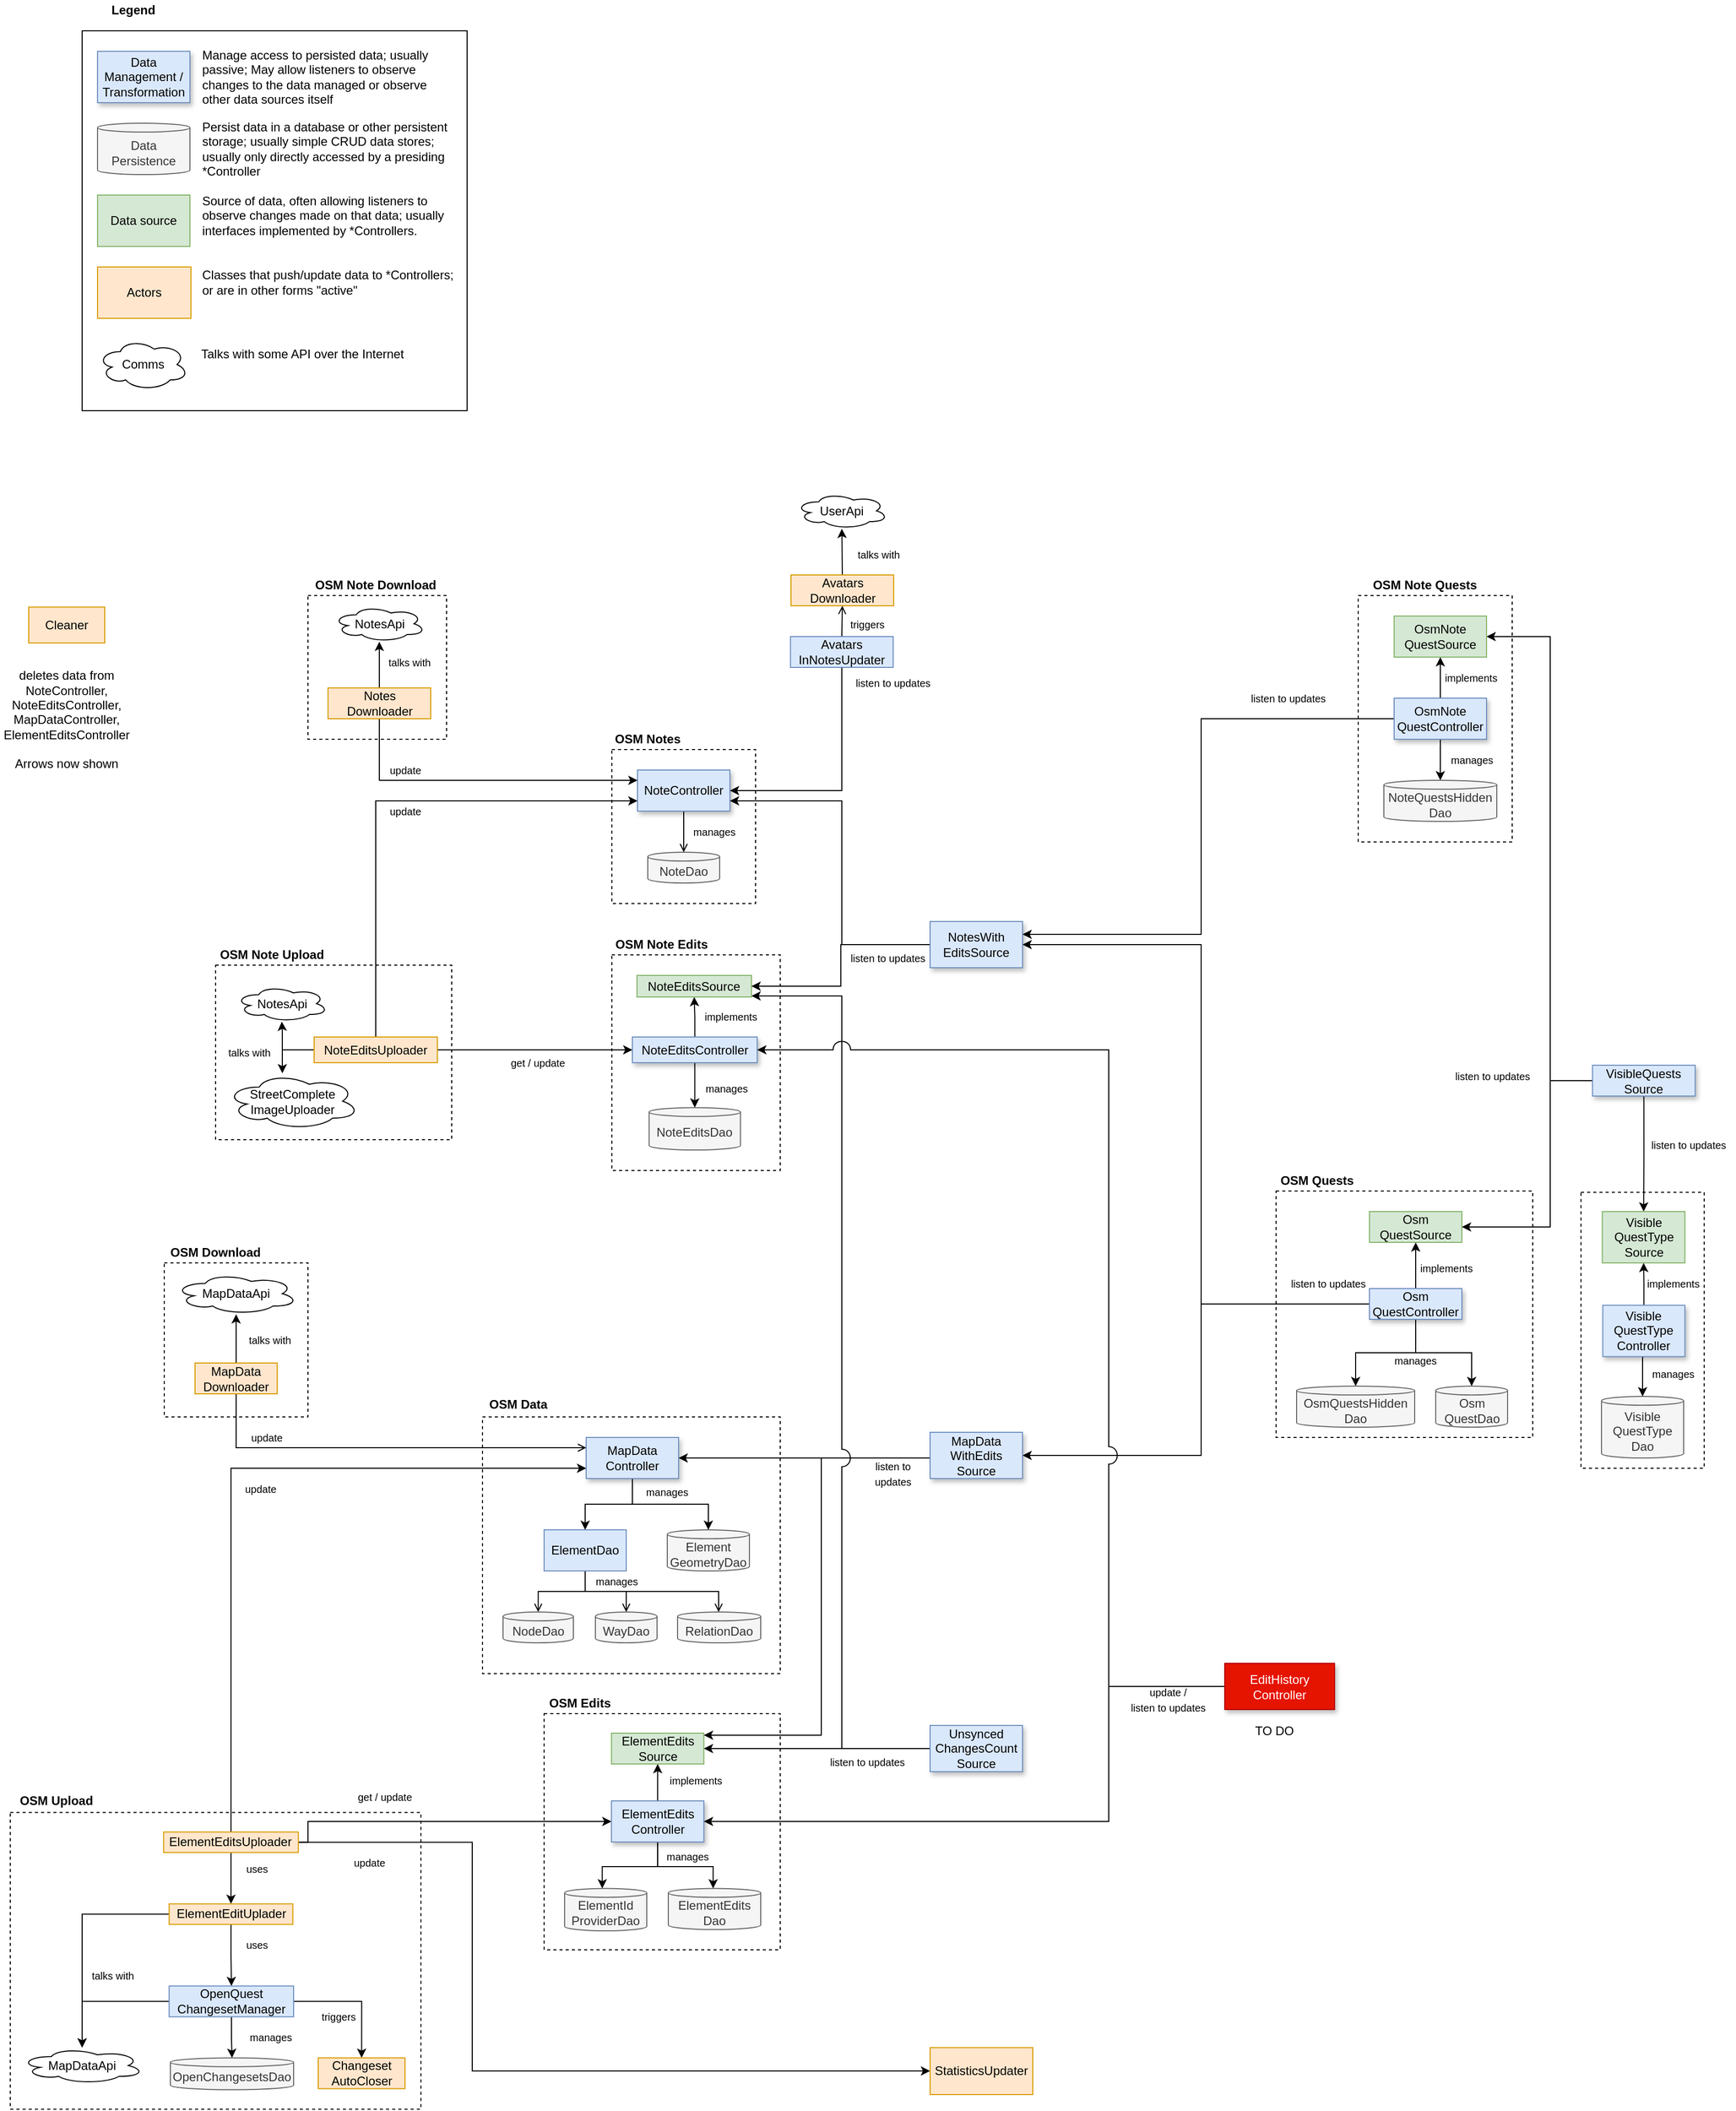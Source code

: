 <mxfile version="14.4.3" type="device"><diagram id="Q81owaVrs8D4fiqD0bCW" name="Page"><mxGraphModel dx="5281" dy="4270" grid="1" gridSize="10" guides="1" tooltips="1" connect="1" arrows="1" fold="1" page="1" pageScale="1" pageWidth="827" pageHeight="1169" math="0" shadow="0"><root><mxCell id="51R45vY43iT_jdcogSZ9-0"/><mxCell id="51R45vY43iT_jdcogSZ9-1" parent="51R45vY43iT_jdcogSZ9-0"/><mxCell id="KoYR2n-7WcHbPKtnemoo-30" value="" style="rounded=0;whiteSpace=wrap;html=1;fillColor=none;dashed=1;" vertex="1" parent="51R45vY43iT_jdcogSZ9-1"><mxGeometry x="-2110" y="-1700" width="135" height="140" as="geometry"/></mxCell><mxCell id="KoYR2n-7WcHbPKtnemoo-25" value="" style="rounded=0;whiteSpace=wrap;html=1;fillColor=none;dashed=1;" vertex="1" parent="51R45vY43iT_jdcogSZ9-1"><mxGeometry x="-2200" y="-1340" width="230" height="170" as="geometry"/></mxCell><mxCell id="X_AoJ5oqezNbY4iK6CAJ-20" value="" style="rounded=0;whiteSpace=wrap;html=1;dashed=1;fillColor=none;" parent="51R45vY43iT_jdcogSZ9-1" vertex="1"><mxGeometry x="-1167" y="-1120" width="250" height="240" as="geometry"/></mxCell><mxCell id="OpHWaJ8LRmHsNUjZXrtZ-11" value="" style="rounded=0;whiteSpace=wrap;html=1;fillColor=none;dashed=1;" parent="51R45vY43iT_jdcogSZ9-1" vertex="1"><mxGeometry x="-1940" y="-900" width="290" height="250" as="geometry"/></mxCell><mxCell id="VN3gT0sgjHmA_Leb3yui-65" value="" style="rounded=0;whiteSpace=wrap;html=1;fillColor=none;dashed=1;" parent="51R45vY43iT_jdcogSZ9-1" vertex="1"><mxGeometry x="-2250" y="-1050" width="140" height="150" as="geometry"/></mxCell><mxCell id="VN3gT0sgjHmA_Leb3yui-54" value="" style="rounded=0;whiteSpace=wrap;html=1;fillColor=none;" parent="51R45vY43iT_jdcogSZ9-1" vertex="1"><mxGeometry x="-2330" y="-2250" width="375" height="370" as="geometry"/></mxCell><mxCell id="inivvCfBTA3O9-0yDfdd-6" value="" style="rounded=0;whiteSpace=wrap;html=1;fillColor=none;dashed=1;" parent="51R45vY43iT_jdcogSZ9-1" vertex="1"><mxGeometry x="-2400" y="-514.75" width="400" height="289" as="geometry"/></mxCell><mxCell id="U_GKicJxKMkryC1znsnu-7" value="" style="rounded=0;whiteSpace=wrap;html=1;dashed=1;fillColor=none;" parent="51R45vY43iT_jdcogSZ9-1" vertex="1"><mxGeometry x="-870" y="-1118.75" width="120" height="268.75" as="geometry"/></mxCell><mxCell id="SQRwWHDyafC3yvhdYBZZ-72" value="" style="rounded=0;whiteSpace=wrap;html=1;dashed=1;fillColor=none;" parent="51R45vY43iT_jdcogSZ9-1" vertex="1"><mxGeometry x="-1087" y="-1700" width="150" height="240" as="geometry"/></mxCell><mxCell id="EPvNuUSc4TI7V1zTzWjb-70" value="" style="rounded=0;whiteSpace=wrap;html=1;dashed=1;fillColor=none;" parent="51R45vY43iT_jdcogSZ9-1" vertex="1"><mxGeometry x="-1814" y="-1550" width="140" height="150" as="geometry"/></mxCell><mxCell id="EPvNuUSc4TI7V1zTzWjb-54" value="" style="rounded=0;whiteSpace=wrap;html=1;fillColor=none;dashed=1;" parent="51R45vY43iT_jdcogSZ9-1" vertex="1"><mxGeometry x="-1880" y="-611" width="230" height="230" as="geometry"/></mxCell><mxCell id="qQbXcprjhp-LcYu3O835-0" value="Element&lt;br&gt;GeometryDao" style="shape=cylinder3;whiteSpace=wrap;html=1;boundedLbl=1;backgroundOutline=1;size=4.333;fillColor=#f5f5f5;strokeColor=#666666;fontColor=#333333;" parent="51R45vY43iT_jdcogSZ9-1" vertex="1"><mxGeometry x="-1760" y="-790" width="80" height="40" as="geometry"/></mxCell><mxCell id="EPvNuUSc4TI7V1zTzWjb-57" style="edgeStyle=orthogonalEdgeStyle;rounded=0;orthogonalLoop=1;jettySize=auto;html=1;exitX=0.5;exitY=1;exitDx=0;exitDy=0;entryX=0.5;entryY=0;entryDx=0;entryDy=0;endArrow=open;endFill=0;" parent="51R45vY43iT_jdcogSZ9-1" source="n-T5ke-Z1MnUnC31zNyZ-3" target="n-T5ke-Z1MnUnC31zNyZ-4" edge="1"><mxGeometry relative="1" as="geometry"><Array as="points"><mxPoint x="-1840" y="-730"/><mxPoint x="-1886" y="-730"/></Array></mxGeometry></mxCell><mxCell id="EPvNuUSc4TI7V1zTzWjb-58" style="edgeStyle=orthogonalEdgeStyle;rounded=0;orthogonalLoop=1;jettySize=auto;html=1;exitX=0.5;exitY=1;exitDx=0;exitDy=0;endArrow=open;endFill=0;" parent="51R45vY43iT_jdcogSZ9-1" source="n-T5ke-Z1MnUnC31zNyZ-3" target="n-T5ke-Z1MnUnC31zNyZ-6" edge="1"><mxGeometry relative="1" as="geometry"><Array as="points"><mxPoint x="-1840" y="-730"/><mxPoint x="-1710" y="-730"/></Array></mxGeometry></mxCell><mxCell id="EPvNuUSc4TI7V1zTzWjb-59" style="edgeStyle=orthogonalEdgeStyle;rounded=0;orthogonalLoop=1;jettySize=auto;html=1;exitX=0.5;exitY=1;exitDx=0;exitDy=0;entryX=0.5;entryY=0;entryDx=0;entryDy=0;endArrow=open;endFill=0;" parent="51R45vY43iT_jdcogSZ9-1" source="n-T5ke-Z1MnUnC31zNyZ-3" target="n-T5ke-Z1MnUnC31zNyZ-5" edge="1"><mxGeometry relative="1" as="geometry"><Array as="points"><mxPoint x="-1840" y="-730"/><mxPoint x="-1800" y="-730"/></Array></mxGeometry></mxCell><mxCell id="n-T5ke-Z1MnUnC31zNyZ-3" value="ElementDao" style="rounded=0;whiteSpace=wrap;html=1;fillColor=#dae8fc;strokeColor=#6c8ebf;" parent="51R45vY43iT_jdcogSZ9-1" vertex="1"><mxGeometry x="-1880" y="-790" width="80" height="40" as="geometry"/></mxCell><mxCell id="n-T5ke-Z1MnUnC31zNyZ-4" value="NodeDao" style="shape=cylinder3;whiteSpace=wrap;html=1;boundedLbl=1;backgroundOutline=1;size=4.333;fillColor=#f5f5f5;strokeColor=#666666;fontColor=#333333;" parent="51R45vY43iT_jdcogSZ9-1" vertex="1"><mxGeometry x="-1920" y="-710" width="68.5" height="30" as="geometry"/></mxCell><mxCell id="n-T5ke-Z1MnUnC31zNyZ-5" value="WayDao" style="shape=cylinder3;whiteSpace=wrap;html=1;boundedLbl=1;backgroundOutline=1;size=4.333;fillColor=#f5f5f5;strokeColor=#666666;fontColor=#333333;" parent="51R45vY43iT_jdcogSZ9-1" vertex="1"><mxGeometry x="-1830" y="-710" width="60" height="30" as="geometry"/></mxCell><mxCell id="n-T5ke-Z1MnUnC31zNyZ-6" value="RelationDao" style="shape=cylinder3;whiteSpace=wrap;html=1;boundedLbl=1;backgroundOutline=1;size=4.333;fillColor=#f5f5f5;strokeColor=#666666;fontColor=#333333;" parent="51R45vY43iT_jdcogSZ9-1" vertex="1"><mxGeometry x="-1750" y="-710" width="81" height="30" as="geometry"/></mxCell><mxCell id="jhT8wK5zt7qmRpazY_14-0" value="NoteDao" style="shape=cylinder3;whiteSpace=wrap;html=1;boundedLbl=1;backgroundOutline=1;size=4.333;fillColor=#f5f5f5;strokeColor=#666666;fontColor=#333333;" parent="51R45vY43iT_jdcogSZ9-1" vertex="1"><mxGeometry x="-1779" y="-1450" width="70" height="30" as="geometry"/></mxCell><mxCell id="Qy5qiiHPJYb9mzbqVUHA-16" style="edgeStyle=orthogonalEdgeStyle;rounded=0;jumpStyle=arc;jumpSize=8;orthogonalLoop=1;jettySize=auto;html=1;exitX=0.5;exitY=1;exitDx=0;exitDy=0;strokeColor=#000000;fontColor=#FF0000;" parent="51R45vY43iT_jdcogSZ9-1" source="XJun6wl4G3z7FE1YGOAI-0" target="zcpkFRRcYsidM-BZpb4--0" edge="1"><mxGeometry relative="1" as="geometry"/></mxCell><mxCell id="Qy5qiiHPJYb9mzbqVUHA-17" style="edgeStyle=orthogonalEdgeStyle;rounded=0;jumpStyle=arc;jumpSize=8;orthogonalLoop=1;jettySize=auto;html=1;exitX=0.5;exitY=1;exitDx=0;exitDy=0;entryX=0.5;entryY=0;entryDx=0;entryDy=0;strokeColor=#000000;fontColor=#FF0000;" parent="51R45vY43iT_jdcogSZ9-1" source="XJun6wl4G3z7FE1YGOAI-0" target="zcpkFRRcYsidM-BZpb4--1" edge="1"><mxGeometry relative="1" as="geometry"/></mxCell><mxCell id="Qy5qiiHPJYb9mzbqVUHA-18" style="edgeStyle=orthogonalEdgeStyle;rounded=0;jumpStyle=arc;jumpSize=8;orthogonalLoop=1;jettySize=auto;html=1;exitX=0.5;exitY=0;exitDx=0;exitDy=0;entryX=0.5;entryY=1;entryDx=0;entryDy=0;strokeColor=#000000;fontColor=#FF0000;" parent="51R45vY43iT_jdcogSZ9-1" source="XJun6wl4G3z7FE1YGOAI-0" target="Qy5qiiHPJYb9mzbqVUHA-12" edge="1"><mxGeometry relative="1" as="geometry"/></mxCell><mxCell id="haxzHKYdSKyFWuCFPDV8-7" style="edgeStyle=orthogonalEdgeStyle;rounded=0;orthogonalLoop=1;jettySize=auto;html=1;entryX=1;entryY=0.5;entryDx=0;entryDy=0;" parent="51R45vY43iT_jdcogSZ9-1" source="XJun6wl4G3z7FE1YGOAI-0" target="haxzHKYdSKyFWuCFPDV8-0" edge="1"><mxGeometry relative="1" as="geometry"><mxPoint x="-1434" y="-1010" as="targetPoint"/><Array as="points"><mxPoint x="-1240" y="-1010"/><mxPoint x="-1240" y="-862"/></Array></mxGeometry></mxCell><mxCell id="KoYR2n-7WcHbPKtnemoo-47" style="edgeStyle=orthogonalEdgeStyle;rounded=0;orthogonalLoop=1;jettySize=auto;html=1;" edge="1" parent="51R45vY43iT_jdcogSZ9-1" source="XJun6wl4G3z7FE1YGOAI-0" target="KoYR2n-7WcHbPKtnemoo-24"><mxGeometry relative="1" as="geometry"><Array as="points"><mxPoint x="-1240" y="-1010"/><mxPoint x="-1240" y="-1360"/></Array></mxGeometry></mxCell><mxCell id="XJun6wl4G3z7FE1YGOAI-0" value="Osm&lt;br&gt;QuestController" style="rounded=0;whiteSpace=wrap;html=1;fillColor=#dae8fc;strokeColor=#6c8ebf;shadow=1;" parent="51R45vY43iT_jdcogSZ9-1" vertex="1"><mxGeometry x="-1076" y="-1025" width="90" height="30" as="geometry"/></mxCell><mxCell id="j30bs2ysJRAmwsAj-f78-2" style="edgeStyle=orthogonalEdgeStyle;rounded=0;orthogonalLoop=1;jettySize=auto;html=1;exitX=0.5;exitY=1;exitDx=0;exitDy=0;entryX=0.5;entryY=0;entryDx=0;entryDy=0;" parent="51R45vY43iT_jdcogSZ9-1" source="xdeHD7A79bCkGNLGMnPe-2" target="j30bs2ysJRAmwsAj-f78-0" edge="1"><mxGeometry relative="1" as="geometry"/></mxCell><mxCell id="ZRk0zhL3pRTTiynzC3ml-3" style="edgeStyle=orthogonalEdgeStyle;rounded=0;orthogonalLoop=1;jettySize=auto;html=1;exitX=0.5;exitY=0;exitDx=0;exitDy=0;entryX=0.5;entryY=1;entryDx=0;entryDy=0;" parent="51R45vY43iT_jdcogSZ9-1" source="xdeHD7A79bCkGNLGMnPe-2" target="ZRk0zhL3pRTTiynzC3ml-2" edge="1"><mxGeometry relative="1" as="geometry"/></mxCell><mxCell id="KoYR2n-7WcHbPKtnemoo-48" style="edgeStyle=orthogonalEdgeStyle;rounded=0;orthogonalLoop=1;jettySize=auto;html=1;" edge="1" parent="51R45vY43iT_jdcogSZ9-1" source="xdeHD7A79bCkGNLGMnPe-2" target="KoYR2n-7WcHbPKtnemoo-24"><mxGeometry relative="1" as="geometry"><Array as="points"><mxPoint x="-1240" y="-1580"/><mxPoint x="-1240" y="-1370"/></Array></mxGeometry></mxCell><mxCell id="xdeHD7A79bCkGNLGMnPe-2" value="OsmNote&lt;br&gt;QuestController" style="rounded=0;whiteSpace=wrap;html=1;fillColor=#dae8fc;fontStyle=0;strokeColor=#6c8ebf;shadow=1;" parent="51R45vY43iT_jdcogSZ9-1" vertex="1"><mxGeometry x="-1052" y="-1600" width="90" height="40" as="geometry"/></mxCell><mxCell id="EPvNuUSc4TI7V1zTzWjb-64" style="edgeStyle=orthogonalEdgeStyle;rounded=0;orthogonalLoop=1;jettySize=auto;html=1;exitX=0.5;exitY=1;exitDx=0;exitDy=0;entryX=0.5;entryY=0;entryDx=0;entryDy=0;endArrow=open;endFill=0;" parent="51R45vY43iT_jdcogSZ9-1" source="mesm_kIDOi0JZ5hnJyv2-9" target="jhT8wK5zt7qmRpazY_14-0" edge="1"><mxGeometry relative="1" as="geometry"/></mxCell><mxCell id="mesm_kIDOi0JZ5hnJyv2-9" value="NoteController" style="rounded=0;whiteSpace=wrap;html=1;fillColor=#dae8fc;strokeColor=#6c8ebf;shadow=1;" parent="51R45vY43iT_jdcogSZ9-1" vertex="1"><mxGeometry x="-1789" y="-1530" width="90" height="40" as="geometry"/></mxCell><mxCell id="OpHWaJ8LRmHsNUjZXrtZ-8" style="edgeStyle=orthogonalEdgeStyle;rounded=0;orthogonalLoop=1;jettySize=auto;html=1;" parent="51R45vY43iT_jdcogSZ9-1" source="mesm_kIDOi0JZ5hnJyv2-11" target="qQbXcprjhp-LcYu3O835-0" edge="1"><mxGeometry relative="1" as="geometry"/></mxCell><mxCell id="OpHWaJ8LRmHsNUjZXrtZ-9" style="edgeStyle=orthogonalEdgeStyle;rounded=0;orthogonalLoop=1;jettySize=auto;html=1;" parent="51R45vY43iT_jdcogSZ9-1" source="mesm_kIDOi0JZ5hnJyv2-11" target="n-T5ke-Z1MnUnC31zNyZ-3" edge="1"><mxGeometry relative="1" as="geometry"/></mxCell><mxCell id="mesm_kIDOi0JZ5hnJyv2-11" value="MapData&lt;br&gt;Controller" style="rounded=0;whiteSpace=wrap;html=1;fillColor=#dae8fc;strokeColor=#6c8ebf;shadow=1;" parent="51R45vY43iT_jdcogSZ9-1" vertex="1"><mxGeometry x="-1839" y="-880" width="90" height="40" as="geometry"/></mxCell><mxCell id="VYJQDYVzbWzPyRM-2ZTZ-27" value="&lt;font style=&quot;font-size: 10px&quot;&gt;manages&lt;/font&gt;" style="text;html=1;strokeColor=none;fillColor=none;align=center;verticalAlign=middle;whiteSpace=wrap;rounded=0;" parent="51R45vY43iT_jdcogSZ9-1" vertex="1"><mxGeometry x="-1790" y="-835" width="60" height="15" as="geometry"/></mxCell><mxCell id="ZRk0zhL3pRTTiynzC3ml-5" style="edgeStyle=orthogonalEdgeStyle;rounded=0;orthogonalLoop=1;jettySize=auto;html=1;exitX=0;exitY=0.5;exitDx=0;exitDy=0;entryX=1;entryY=0.5;entryDx=0;entryDy=0;" parent="51R45vY43iT_jdcogSZ9-1" source="EPvNuUSc4TI7V1zTzWjb-33" target="ZRk0zhL3pRTTiynzC3ml-2" edge="1"><mxGeometry relative="1" as="geometry"><Array as="points"><mxPoint x="-900" y="-1227"/><mxPoint x="-900" y="-1660"/></Array></mxGeometry></mxCell><mxCell id="Qy5qiiHPJYb9mzbqVUHA-20" style="edgeStyle=orthogonalEdgeStyle;rounded=0;jumpStyle=arc;jumpSize=8;orthogonalLoop=1;jettySize=auto;html=1;exitX=0;exitY=0.5;exitDx=0;exitDy=0;entryX=1;entryY=0.5;entryDx=0;entryDy=0;strokeColor=#000000;fontColor=#FF0000;" parent="51R45vY43iT_jdcogSZ9-1" source="EPvNuUSc4TI7V1zTzWjb-33" target="Qy5qiiHPJYb9mzbqVUHA-12" edge="1"><mxGeometry relative="1" as="geometry"><Array as="points"><mxPoint x="-900" y="-1227"/><mxPoint x="-900" y="-1085"/></Array></mxGeometry></mxCell><mxCell id="U_GKicJxKMkryC1znsnu-10" style="edgeStyle=orthogonalEdgeStyle;rounded=0;orthogonalLoop=1;jettySize=auto;html=1;exitX=0.5;exitY=1;exitDx=0;exitDy=0;" parent="51R45vY43iT_jdcogSZ9-1" source="EPvNuUSc4TI7V1zTzWjb-33" target="U_GKicJxKMkryC1znsnu-2" edge="1"><mxGeometry relative="1" as="geometry"/></mxCell><mxCell id="EPvNuUSc4TI7V1zTzWjb-33" value="VisibleQuests&lt;br&gt;Source" style="rounded=0;whiteSpace=wrap;html=1;fillColor=#dae8fc;strokeColor=#6c8ebf;shadow=1;" parent="51R45vY43iT_jdcogSZ9-1" vertex="1"><mxGeometry x="-858.75" y="-1242.5" width="100" height="30" as="geometry"/></mxCell><mxCell id="EPvNuUSc4TI7V1zTzWjb-60" value="&lt;font style=&quot;font-size: 10px&quot;&gt;manages&lt;/font&gt;" style="text;html=1;strokeColor=none;fillColor=none;align=center;verticalAlign=middle;whiteSpace=wrap;rounded=0;" parent="51R45vY43iT_jdcogSZ9-1" vertex="1"><mxGeometry x="-1839" y="-750" width="60" height="20" as="geometry"/></mxCell><mxCell id="EPvNuUSc4TI7V1zTzWjb-67" value="&lt;font style=&quot;font-size: 10px&quot;&gt;manages&lt;/font&gt;" style="text;html=1;strokeColor=none;fillColor=none;align=center;verticalAlign=middle;whiteSpace=wrap;rounded=0;" parent="51R45vY43iT_jdcogSZ9-1" vertex="1"><mxGeometry x="-1744" y="-1480" width="60" height="20" as="geometry"/></mxCell><mxCell id="EPvNuUSc4TI7V1zTzWjb-72" value="OSM Notes" style="text;html=1;strokeColor=none;fillColor=none;align=center;verticalAlign=middle;whiteSpace=wrap;rounded=0;dashed=1;fontStyle=1" parent="51R45vY43iT_jdcogSZ9-1" vertex="1"><mxGeometry x="-1814.37" y="-1570" width="70" height="20" as="geometry"/></mxCell><mxCell id="gMZxs_a-2YbgmyMgKVlh-11" value="&lt;font style=&quot;font-size: 10px&quot;&gt;listen to updates&lt;/font&gt;" style="text;html=1;strokeColor=none;fillColor=none;align=center;verticalAlign=middle;whiteSpace=wrap;rounded=0;" parent="51R45vY43iT_jdcogSZ9-1" vertex="1"><mxGeometry x="-1200" y="-1610" width="90" height="20" as="geometry"/></mxCell><mxCell id="VN3gT0sgjHmA_Leb3yui-27" style="edgeStyle=orthogonalEdgeStyle;rounded=0;jumpStyle=arc;jumpSize=8;orthogonalLoop=1;jettySize=auto;html=1;" parent="51R45vY43iT_jdcogSZ9-1" source="gMZxs_a-2YbgmyMgKVlh-12" target="VN3gT0sgjHmA_Leb3yui-26" edge="1"><mxGeometry relative="1" as="geometry"/></mxCell><mxCell id="gMZxs_a-2YbgmyMgKVlh-12" value="Avatars&lt;br&gt;Downloader" style="rounded=0;whiteSpace=wrap;html=1;fillColor=#ffe6cc;strokeColor=#d79b00;" parent="51R45vY43iT_jdcogSZ9-1" vertex="1"><mxGeometry x="-1639.5" y="-1720" width="100" height="30" as="geometry"/></mxCell><mxCell id="SQRwWHDyafC3yvhdYBZZ-33" style="edgeStyle=orthogonalEdgeStyle;rounded=0;orthogonalLoop=1;jettySize=auto;html=1;exitX=0.5;exitY=0;exitDx=0;exitDy=0;entryX=0.5;entryY=1;entryDx=0;entryDy=0;endArrow=open;endFill=0;" parent="51R45vY43iT_jdcogSZ9-1" source="gMZxs_a-2YbgmyMgKVlh-13" target="gMZxs_a-2YbgmyMgKVlh-12" edge="1"><mxGeometry relative="1" as="geometry"/></mxCell><mxCell id="KoYR2n-7WcHbPKtnemoo-53" style="edgeStyle=orthogonalEdgeStyle;rounded=0;orthogonalLoop=1;jettySize=auto;html=1;" edge="1" parent="51R45vY43iT_jdcogSZ9-1" source="gMZxs_a-2YbgmyMgKVlh-13" target="mesm_kIDOi0JZ5hnJyv2-9"><mxGeometry relative="1" as="geometry"><Array as="points"><mxPoint x="-1590" y="-1635"/><mxPoint x="-1590" y="-1510"/></Array></mxGeometry></mxCell><mxCell id="gMZxs_a-2YbgmyMgKVlh-13" value="Avatars&lt;br&gt;InNotesUpdater" style="rounded=0;whiteSpace=wrap;html=1;fillColor=#dae8fc;strokeColor=#6c8ebf;" parent="51R45vY43iT_jdcogSZ9-1" vertex="1"><mxGeometry x="-1640" y="-1660" width="100" height="30" as="geometry"/></mxCell><mxCell id="VN3gT0sgjHmA_Leb3yui-25" style="edgeStyle=orthogonalEdgeStyle;rounded=0;jumpStyle=arc;jumpSize=8;orthogonalLoop=1;jettySize=auto;html=1;entryX=0.5;entryY=1;entryDx=0;entryDy=0;" parent="51R45vY43iT_jdcogSZ9-1" source="gMZxs_a-2YbgmyMgKVlh-21" target="VN3gT0sgjHmA_Leb3yui-24" edge="1"><mxGeometry relative="1" as="geometry"/></mxCell><mxCell id="KoYR2n-7WcHbPKtnemoo-16" style="edgeStyle=orthogonalEdgeStyle;rounded=0;orthogonalLoop=1;jettySize=auto;html=1;" edge="1" parent="51R45vY43iT_jdcogSZ9-1" source="gMZxs_a-2YbgmyMgKVlh-21" target="mesm_kIDOi0JZ5hnJyv2-9"><mxGeometry relative="1" as="geometry"><Array as="points"><mxPoint x="-2040" y="-1520"/></Array></mxGeometry></mxCell><mxCell id="gMZxs_a-2YbgmyMgKVlh-21" value="Notes&lt;br&gt;Downloader" style="rounded=0;whiteSpace=wrap;html=1;fillColor=#ffe6cc;strokeColor=#d79b00;" parent="51R45vY43iT_jdcogSZ9-1" vertex="1"><mxGeometry x="-2090.5" y="-1610" width="100" height="30" as="geometry"/></mxCell><mxCell id="X_AoJ5oqezNbY4iK6CAJ-13" value="&lt;font style=&quot;font-size: 10px&quot;&gt;update&lt;/font&gt;" style="text;html=1;strokeColor=none;fillColor=none;align=center;verticalAlign=middle;whiteSpace=wrap;rounded=0;" parent="51R45vY43iT_jdcogSZ9-1" vertex="1"><mxGeometry x="-2035.5" y="-1540" width="40" height="20" as="geometry"/></mxCell><mxCell id="X_AoJ5oqezNbY4iK6CAJ-22" value="&lt;font style=&quot;font-size: 10px&quot;&gt;manages&lt;/font&gt;" style="text;html=1;strokeColor=none;fillColor=none;align=center;verticalAlign=middle;whiteSpace=wrap;rounded=0;" parent="51R45vY43iT_jdcogSZ9-1" vertex="1"><mxGeometry x="-1061" y="-965" width="60" height="20" as="geometry"/></mxCell><mxCell id="X_AoJ5oqezNbY4iK6CAJ-41" value="OSM Quests" style="text;html=1;strokeColor=none;fillColor=none;align=center;verticalAlign=middle;whiteSpace=wrap;rounded=0;dashed=1;fontStyle=1" parent="51R45vY43iT_jdcogSZ9-1" vertex="1"><mxGeometry x="-1167" y="-1140" width="80" height="20" as="geometry"/></mxCell><mxCell id="X_AoJ5oqezNbY4iK6CAJ-48" style="edgeStyle=orthogonalEdgeStyle;rounded=0;orthogonalLoop=1;jettySize=auto;html=1;endArrow=open;endFill=0;" parent="51R45vY43iT_jdcogSZ9-1" source="X_AoJ5oqezNbY4iK6CAJ-44" target="mesm_kIDOi0JZ5hnJyv2-11" edge="1"><mxGeometry relative="1" as="geometry"><Array as="points"><mxPoint x="-2180" y="-870"/></Array><mxPoint x="-1805" y="-890" as="targetPoint"/></mxGeometry></mxCell><mxCell id="VN3gT0sgjHmA_Leb3yui-15" style="edgeStyle=orthogonalEdgeStyle;rounded=0;jumpStyle=arc;jumpSize=8;orthogonalLoop=1;jettySize=auto;html=1;" parent="51R45vY43iT_jdcogSZ9-1" source="X_AoJ5oqezNbY4iK6CAJ-44" target="VN3gT0sgjHmA_Leb3yui-13" edge="1"><mxGeometry relative="1" as="geometry"/></mxCell><mxCell id="X_AoJ5oqezNbY4iK6CAJ-44" value="MapData&lt;br&gt;Downloader" style="rounded=0;whiteSpace=wrap;html=1;fillColor=#ffe6cc;strokeColor=#d79b00;" parent="51R45vY43iT_jdcogSZ9-1" vertex="1"><mxGeometry x="-2220" y="-952.5" width="80" height="30" as="geometry"/></mxCell><mxCell id="SQRwWHDyafC3yvhdYBZZ-34" value="&lt;font style=&quot;font-size: 10px&quot;&gt;triggers&lt;/font&gt;" style="text;html=1;strokeColor=none;fillColor=none;align=center;verticalAlign=middle;whiteSpace=wrap;rounded=0;" parent="51R45vY43iT_jdcogSZ9-1" vertex="1"><mxGeometry x="-1585" y="-1682.5" width="40" height="20" as="geometry"/></mxCell><mxCell id="SQRwWHDyafC3yvhdYBZZ-43" value="&lt;font style=&quot;font-size: 10px&quot;&gt;listen to updates&lt;/font&gt;" style="text;html=1;strokeColor=none;fillColor=none;align=center;verticalAlign=middle;whiteSpace=wrap;rounded=0;" parent="51R45vY43iT_jdcogSZ9-1" vertex="1"><mxGeometry x="-1001" y="-1242.5" width="90" height="20" as="geometry"/></mxCell><mxCell id="SQRwWHDyafC3yvhdYBZZ-44" value="Visible&lt;br&gt;QuestType&lt;br&gt;Dao" style="shape=cylinder3;whiteSpace=wrap;html=1;boundedLbl=1;backgroundOutline=1;size=4.333;fillColor=#f5f5f5;strokeColor=#666666;fontColor=#333333;" parent="51R45vY43iT_jdcogSZ9-1" vertex="1"><mxGeometry x="-850" y="-920" width="80" height="60" as="geometry"/></mxCell><mxCell id="SQRwWHDyafC3yvhdYBZZ-73" value="OSM Note Quests" style="text;html=1;strokeColor=none;fillColor=none;align=center;verticalAlign=middle;whiteSpace=wrap;rounded=0;dashed=1;fontStyle=1" parent="51R45vY43iT_jdcogSZ9-1" vertex="1"><mxGeometry x="-1082" y="-1720" width="120" height="20" as="geometry"/></mxCell><mxCell id="j30bs2ysJRAmwsAj-f78-0" value="NoteQuestsHidden&lt;br&gt;Dao" style="shape=cylinder3;whiteSpace=wrap;html=1;boundedLbl=1;backgroundOutline=1;size=4.333;fillColor=#f5f5f5;strokeColor=#666666;fontColor=#333333;" parent="51R45vY43iT_jdcogSZ9-1" vertex="1"><mxGeometry x="-1062" y="-1520" width="110" height="40" as="geometry"/></mxCell><mxCell id="j30bs2ysJRAmwsAj-f78-3" value="&lt;font style=&quot;font-size: 10px&quot;&gt;manages&lt;/font&gt;" style="text;html=1;strokeColor=none;fillColor=none;align=center;verticalAlign=middle;whiteSpace=wrap;rounded=0;" parent="51R45vY43iT_jdcogSZ9-1" vertex="1"><mxGeometry x="-1006.5" y="-1550" width="60" height="20" as="geometry"/></mxCell><mxCell id="ZRk0zhL3pRTTiynzC3ml-2" value="OsmNote&lt;br&gt;QuestSource" style="rounded=0;whiteSpace=wrap;html=1;fillColor=#d5e8d4;fontStyle=0;strokeColor=#82b366;" parent="51R45vY43iT_jdcogSZ9-1" vertex="1"><mxGeometry x="-1052" y="-1680" width="90" height="40" as="geometry"/></mxCell><mxCell id="ZRk0zhL3pRTTiynzC3ml-4" value="&lt;font style=&quot;font-size: 10px&quot;&gt;implements&lt;/font&gt;" style="text;html=1;strokeColor=none;fillColor=none;align=center;verticalAlign=middle;whiteSpace=wrap;rounded=0;" parent="51R45vY43iT_jdcogSZ9-1" vertex="1"><mxGeometry x="-997" y="-1630" width="40" height="20" as="geometry"/></mxCell><mxCell id="ZRk0zhL3pRTTiynzC3ml-19" value="&lt;font style=&quot;font-size: 10px&quot;&gt;update&lt;/font&gt;" style="text;html=1;strokeColor=none;fillColor=none;align=center;verticalAlign=middle;whiteSpace=wrap;rounded=0;" parent="51R45vY43iT_jdcogSZ9-1" vertex="1"><mxGeometry x="-2176.25" y="-840" width="40" height="20" as="geometry"/></mxCell><mxCell id="ZRk0zhL3pRTTiynzC3ml-23" value="&lt;font style=&quot;font-size: 10px&quot;&gt;listen to updates&lt;/font&gt;" style="text;html=1;strokeColor=none;fillColor=none;align=center;verticalAlign=middle;whiteSpace=wrap;rounded=0;" parent="51R45vY43iT_jdcogSZ9-1" vertex="1"><mxGeometry x="-1585" y="-1625" width="90" height="20" as="geometry"/></mxCell><mxCell id="zcpkFRRcYsidM-BZpb4--0" value="OsmQuestsHidden&lt;br&gt;Dao" style="shape=cylinder3;whiteSpace=wrap;html=1;boundedLbl=1;backgroundOutline=1;size=4.333;fillColor=#f5f5f5;strokeColor=#666666;fontColor=#333333;" parent="51R45vY43iT_jdcogSZ9-1" vertex="1"><mxGeometry x="-1147" y="-930" width="115" height="40" as="geometry"/></mxCell><mxCell id="zcpkFRRcYsidM-BZpb4--1" value="Osm&lt;br&gt;QuestDao" style="shape=cylinder3;whiteSpace=wrap;html=1;boundedLbl=1;backgroundOutline=1;size=4.333;fillColor=#f5f5f5;strokeColor=#666666;fontColor=#333333;" parent="51R45vY43iT_jdcogSZ9-1" vertex="1"><mxGeometry x="-1011.5" y="-930" width="70" height="40" as="geometry"/></mxCell><mxCell id="Qy5qiiHPJYb9mzbqVUHA-3" value="Cleaner" style="rounded=0;whiteSpace=wrap;html=1;fillColor=#ffe6cc;strokeColor=#d79b00;" parent="51R45vY43iT_jdcogSZ9-1" vertex="1"><mxGeometry x="-2382" y="-1688.75" width="74" height="35" as="geometry"/></mxCell><mxCell id="Qy5qiiHPJYb9mzbqVUHA-12" value="Osm&lt;br&gt;QuestSource" style="rounded=0;whiteSpace=wrap;html=1;fillColor=#d5e8d4;strokeColor=#82b366;" parent="51R45vY43iT_jdcogSZ9-1" vertex="1"><mxGeometry x="-1076" y="-1100" width="90" height="30" as="geometry"/></mxCell><mxCell id="Qy5qiiHPJYb9mzbqVUHA-19" value="&lt;font style=&quot;font-size: 10px&quot;&gt;implements&lt;/font&gt;" style="text;html=1;strokeColor=none;fillColor=none;align=center;verticalAlign=middle;whiteSpace=wrap;rounded=0;" parent="51R45vY43iT_jdcogSZ9-1" vertex="1"><mxGeometry x="-1021" y="-1055" width="40" height="20" as="geometry"/></mxCell><mxCell id="U_GKicJxKMkryC1znsnu-3" style="edgeStyle=orthogonalEdgeStyle;rounded=0;orthogonalLoop=1;jettySize=auto;html=1;exitX=0.5;exitY=1;exitDx=0;exitDy=0;entryX=0.5;entryY=0;entryDx=0;entryDy=0;" parent="51R45vY43iT_jdcogSZ9-1" source="U_GKicJxKMkryC1znsnu-1" target="SQRwWHDyafC3yvhdYBZZ-44" edge="1"><mxGeometry relative="1" as="geometry"/></mxCell><mxCell id="U_GKicJxKMkryC1znsnu-4" style="edgeStyle=orthogonalEdgeStyle;rounded=0;orthogonalLoop=1;jettySize=auto;html=1;exitX=0.5;exitY=0;exitDx=0;exitDy=0;entryX=0.5;entryY=1;entryDx=0;entryDy=0;" parent="51R45vY43iT_jdcogSZ9-1" source="U_GKicJxKMkryC1znsnu-1" target="U_GKicJxKMkryC1znsnu-2" edge="1"><mxGeometry relative="1" as="geometry"/></mxCell><mxCell id="U_GKicJxKMkryC1znsnu-1" value="Visible&lt;br&gt;QuestType&lt;br&gt;Controller" style="rounded=0;whiteSpace=wrap;html=1;fillColor=#dae8fc;strokeColor=#6c8ebf;shadow=1;" parent="51R45vY43iT_jdcogSZ9-1" vertex="1"><mxGeometry x="-848.75" y="-1008.75" width="80" height="50" as="geometry"/></mxCell><mxCell id="U_GKicJxKMkryC1znsnu-2" value="&lt;span&gt;Visible&lt;/span&gt;&lt;br&gt;&lt;span&gt;QuestType&lt;/span&gt;&lt;br&gt;Source" style="rounded=0;whiteSpace=wrap;html=1;fillColor=#d5e8d4;strokeColor=#82b366;" parent="51R45vY43iT_jdcogSZ9-1" vertex="1"><mxGeometry x="-849.25" y="-1100" width="80.5" height="50" as="geometry"/></mxCell><mxCell id="U_GKicJxKMkryC1znsnu-5" value="&lt;font style=&quot;font-size: 10px&quot;&gt;implements&lt;/font&gt;" style="text;html=1;strokeColor=none;fillColor=none;align=center;verticalAlign=middle;whiteSpace=wrap;rounded=0;" parent="51R45vY43iT_jdcogSZ9-1" vertex="1"><mxGeometry x="-800" y="-1040" width="40" height="20" as="geometry"/></mxCell><mxCell id="U_GKicJxKMkryC1znsnu-6" value="&lt;font style=&quot;font-size: 10px&quot;&gt;manages&lt;/font&gt;" style="text;html=1;strokeColor=none;fillColor=none;align=center;verticalAlign=middle;whiteSpace=wrap;rounded=0;" parent="51R45vY43iT_jdcogSZ9-1" vertex="1"><mxGeometry x="-810" y="-952.5" width="60" height="20" as="geometry"/></mxCell><mxCell id="U_GKicJxKMkryC1znsnu-8" value="&lt;font style=&quot;font-size: 10px&quot;&gt;listen to updates&lt;/font&gt;" style="text;html=1;fillColor=none;align=center;verticalAlign=middle;whiteSpace=wrap;rounded=0;" parent="51R45vY43iT_jdcogSZ9-1" vertex="1"><mxGeometry x="-810" y="-1175" width="90" height="20" as="geometry"/></mxCell><mxCell id="rCbAnWRTHyudZIotb-B6-1" value="ElementEdits&lt;br&gt;Dao" style="shape=cylinder3;whiteSpace=wrap;html=1;boundedLbl=1;backgroundOutline=1;size=4.333;fillColor=#f5f5f5;strokeColor=#666666;fontColor=#333333;" parent="51R45vY43iT_jdcogSZ9-1" vertex="1"><mxGeometry x="-1759" y="-440.75" width="90" height="40" as="geometry"/></mxCell><mxCell id="VN3gT0sgjHmA_Leb3yui-2" style="edgeStyle=orthogonalEdgeStyle;rounded=0;jumpStyle=arc;jumpSize=8;orthogonalLoop=1;jettySize=auto;html=1;" parent="51R45vY43iT_jdcogSZ9-1" source="X_a0LBV0IgO_wq9-Kd-z-23" target="AMog97A_i3nvVhwuTzJO-0" edge="1"><mxGeometry relative="1" as="geometry"/></mxCell><mxCell id="VN3gT0sgjHmA_Leb3yui-6" style="edgeStyle=orthogonalEdgeStyle;rounded=0;jumpStyle=arc;jumpSize=8;orthogonalLoop=1;jettySize=auto;html=1;exitX=0.5;exitY=0;exitDx=0;exitDy=0;entryX=0;entryY=0.75;entryDx=0;entryDy=0;" parent="51R45vY43iT_jdcogSZ9-1" source="X_a0LBV0IgO_wq9-Kd-z-23" target="mesm_kIDOi0JZ5hnJyv2-11" edge="1"><mxGeometry relative="1" as="geometry"/></mxCell><mxCell id="OpHWaJ8LRmHsNUjZXrtZ-20" style="edgeStyle=orthogonalEdgeStyle;rounded=0;jumpStyle=arc;jumpSize=10;orthogonalLoop=1;jettySize=auto;html=1;" parent="51R45vY43iT_jdcogSZ9-1" source="X_a0LBV0IgO_wq9-Kd-z-23" target="OpHWaJ8LRmHsNUjZXrtZ-0" edge="1"><mxGeometry relative="1" as="geometry"><Array as="points"><mxPoint x="-2110" y="-506"/></Array></mxGeometry></mxCell><mxCell id="KoYR2n-7WcHbPKtnemoo-51" style="edgeStyle=orthogonalEdgeStyle;rounded=0;orthogonalLoop=1;jettySize=auto;html=1;" edge="1" parent="51R45vY43iT_jdcogSZ9-1" source="X_a0LBV0IgO_wq9-Kd-z-23" target="VN3gT0sgjHmA_Leb3yui-30"><mxGeometry relative="1" as="geometry"><Array as="points"><mxPoint x="-1950" y="-486"/><mxPoint x="-1950" y="-263"/></Array></mxGeometry></mxCell><mxCell id="X_a0LBV0IgO_wq9-Kd-z-23" value="ElementEditsUploader" style="rounded=0;whiteSpace=wrap;html=1;fillColor=#ffe6cc;strokeColor=#d79b00;" parent="51R45vY43iT_jdcogSZ9-1" vertex="1"><mxGeometry x="-2250.62" y="-495.75" width="131.25" height="20" as="geometry"/></mxCell><mxCell id="5nS5rgF4Wvow1M-so0mw-0" value="ElementId&lt;br&gt;ProviderDao" style="shape=cylinder3;whiteSpace=wrap;html=1;boundedLbl=1;backgroundOutline=1;size=4.333;fillColor=#f5f5f5;strokeColor=#666666;fontColor=#333333;" parent="51R45vY43iT_jdcogSZ9-1" vertex="1"><mxGeometry x="-1860" y="-440.75" width="80" height="41.25" as="geometry"/></mxCell><mxCell id="AMog97A_i3nvVhwuTzJO-8" style="edgeStyle=orthogonalEdgeStyle;rounded=0;orthogonalLoop=1;jettySize=auto;html=1;exitX=0.5;exitY=1;exitDx=0;exitDy=0;" parent="51R45vY43iT_jdcogSZ9-1" source="AMog97A_i3nvVhwuTzJO-0" target="AMog97A_i3nvVhwuTzJO-5" edge="1"><mxGeometry relative="1" as="geometry"/></mxCell><mxCell id="VN3gT0sgjHmA_Leb3yui-16" style="edgeStyle=orthogonalEdgeStyle;rounded=0;jumpStyle=arc;jumpSize=8;orthogonalLoop=1;jettySize=auto;html=1;" parent="51R45vY43iT_jdcogSZ9-1" source="AMog97A_i3nvVhwuTzJO-0" target="VN3gT0sgjHmA_Leb3yui-11" edge="1"><mxGeometry relative="1" as="geometry"><Array as="points"><mxPoint x="-2330" y="-415.75"/></Array></mxGeometry></mxCell><mxCell id="AMog97A_i3nvVhwuTzJO-0" value="ElementEditUplader" style="rounded=0;whiteSpace=wrap;html=1;fillColor=#ffe6cc;strokeColor=#d79b00;" parent="51R45vY43iT_jdcogSZ9-1" vertex="1"><mxGeometry x="-2245.25" y="-425.75" width="120.5" height="20" as="geometry"/></mxCell><mxCell id="AMog97A_i3nvVhwuTzJO-3" value="OpenChangesetsDao" style="shape=cylinder3;whiteSpace=wrap;html=1;boundedLbl=1;backgroundOutline=1;size=4.333;fillColor=#f5f5f5;strokeColor=#666666;fontColor=#333333;" parent="51R45vY43iT_jdcogSZ9-1" vertex="1"><mxGeometry x="-2244" y="-275.75" width="120" height="31" as="geometry"/></mxCell><mxCell id="Nqt0zIOCD2QyWTtKsnE3-6" style="edgeStyle=orthogonalEdgeStyle;rounded=0;orthogonalLoop=1;jettySize=auto;html=1;entryX=0.5;entryY=0;entryDx=0;entryDy=0;" parent="51R45vY43iT_jdcogSZ9-1" source="AMog97A_i3nvVhwuTzJO-5" target="AMog97A_i3nvVhwuTzJO-3" edge="1"><mxGeometry relative="1" as="geometry"/></mxCell><mxCell id="Q-4XL3PjG0CG-HxjcVdR-6" style="edgeStyle=orthogonalEdgeStyle;rounded=0;orthogonalLoop=1;jettySize=auto;html=1;entryX=0.5;entryY=0;entryDx=0;entryDy=0;" parent="51R45vY43iT_jdcogSZ9-1" source="AMog97A_i3nvVhwuTzJO-5" target="Q-4XL3PjG0CG-HxjcVdR-1" edge="1"><mxGeometry relative="1" as="geometry"/></mxCell><mxCell id="VN3gT0sgjHmA_Leb3yui-17" style="edgeStyle=orthogonalEdgeStyle;rounded=0;jumpStyle=arc;jumpSize=8;orthogonalLoop=1;jettySize=auto;html=1;" parent="51R45vY43iT_jdcogSZ9-1" source="AMog97A_i3nvVhwuTzJO-5" target="VN3gT0sgjHmA_Leb3yui-11" edge="1"><mxGeometry relative="1" as="geometry"/></mxCell><mxCell id="AMog97A_i3nvVhwuTzJO-5" value="OpenQuest&lt;br&gt;ChangesetManager" style="rounded=0;whiteSpace=wrap;html=1;fillColor=#dae8fc;strokeColor=#6c8ebf;" parent="51R45vY43iT_jdcogSZ9-1" vertex="1"><mxGeometry x="-2245.25" y="-345.75" width="121.25" height="30" as="geometry"/></mxCell><mxCell id="AMog97A_i3nvVhwuTzJO-9" value="&lt;font style=&quot;font-size: 10px&quot;&gt;uses&lt;/font&gt;" style="text;html=1;strokeColor=none;fillColor=none;align=center;verticalAlign=middle;whiteSpace=wrap;rounded=0;" parent="51R45vY43iT_jdcogSZ9-1" vertex="1"><mxGeometry x="-2180.5" y="-395.75" width="40.5" height="20" as="geometry"/></mxCell><mxCell id="AMog97A_i3nvVhwuTzJO-10" value="&lt;font style=&quot;font-size: 10px&quot;&gt;manages&lt;/font&gt;" style="text;html=1;strokeColor=none;fillColor=none;align=center;verticalAlign=middle;whiteSpace=wrap;rounded=0;" parent="51R45vY43iT_jdcogSZ9-1" vertex="1"><mxGeometry x="-2176.25" y="-305.75" width="60" height="20" as="geometry"/></mxCell><mxCell id="3RwCWiJqvHF5Kl5ZZMvR-6" value="OSM Upload" style="text;html=1;strokeColor=none;fillColor=none;align=center;verticalAlign=middle;whiteSpace=wrap;rounded=0;dashed=1;fontStyle=1" parent="51R45vY43iT_jdcogSZ9-1" vertex="1"><mxGeometry x="-2400" y="-535.75" width="90" height="20" as="geometry"/></mxCell><mxCell id="Q-4XL3PjG0CG-HxjcVdR-1" value="Changeset&lt;br&gt;AutoCloser" style="rounded=0;whiteSpace=wrap;html=1;fillColor=#ffe6cc;strokeColor=#d79b00;" parent="51R45vY43iT_jdcogSZ9-1" vertex="1"><mxGeometry x="-2100" y="-275.75" width="84.5" height="30" as="geometry"/></mxCell><mxCell id="Q-4XL3PjG0CG-HxjcVdR-5" value="&lt;font style=&quot;font-size: 10px&quot;&gt;triggers&lt;/font&gt;" style="text;html=1;strokeColor=none;fillColor=none;align=center;verticalAlign=middle;whiteSpace=wrap;rounded=0;" parent="51R45vY43iT_jdcogSZ9-1" vertex="1"><mxGeometry x="-2100" y="-325.75" width="40" height="20" as="geometry"/></mxCell><mxCell id="VN3gT0sgjHmA_Leb3yui-7" value="&lt;font style=&quot;font-size: 10px&quot;&gt;update&lt;/font&gt;" style="text;html=1;strokeColor=none;fillColor=none;align=center;verticalAlign=middle;whiteSpace=wrap;rounded=0;" parent="51R45vY43iT_jdcogSZ9-1" vertex="1"><mxGeometry x="-2180.5" y="-890" width="60" height="20" as="geometry"/></mxCell><mxCell id="VN3gT0sgjHmA_Leb3yui-10" value="&lt;font style=&quot;font-size: 10px&quot;&gt;uses&lt;/font&gt;" style="text;html=1;strokeColor=none;fillColor=none;align=center;verticalAlign=middle;whiteSpace=wrap;rounded=0;" parent="51R45vY43iT_jdcogSZ9-1" vertex="1"><mxGeometry x="-2180" y="-469.75" width="40.5" height="20" as="geometry"/></mxCell><mxCell id="VN3gT0sgjHmA_Leb3yui-11" value="MapDataApi" style="ellipse;shape=cloud;whiteSpace=wrap;html=1;fillColor=white;" parent="51R45vY43iT_jdcogSZ9-1" vertex="1"><mxGeometry x="-2390" y="-285.75" width="120" height="35" as="geometry"/></mxCell><mxCell id="VN3gT0sgjHmA_Leb3yui-13" value="MapDataApi" style="ellipse;shape=cloud;whiteSpace=wrap;html=1;fillColor=white;" parent="51R45vY43iT_jdcogSZ9-1" vertex="1"><mxGeometry x="-2240" y="-1040" width="120" height="40" as="geometry"/></mxCell><mxCell id="VN3gT0sgjHmA_Leb3yui-18" value="&lt;font style=&quot;font-size: 10px&quot;&gt;talks with&lt;/font&gt;" style="text;html=1;strokeColor=none;fillColor=none;align=center;verticalAlign=middle;whiteSpace=wrap;rounded=0;" parent="51R45vY43iT_jdcogSZ9-1" vertex="1"><mxGeometry x="-2330.25" y="-365.75" width="60.25" height="20" as="geometry"/></mxCell><mxCell id="VN3gT0sgjHmA_Leb3yui-19" value="&lt;font style=&quot;font-size: 10px&quot;&gt;talks with&lt;/font&gt;" style="text;html=1;strokeColor=none;fillColor=none;align=center;verticalAlign=middle;whiteSpace=wrap;rounded=0;" parent="51R45vY43iT_jdcogSZ9-1" vertex="1"><mxGeometry x="-2175.5" y="-985" width="55.5" height="20" as="geometry"/></mxCell><mxCell id="VN3gT0sgjHmA_Leb3yui-24" value="NotesApi" style="ellipse;shape=cloud;whiteSpace=wrap;html=1;fillColor=white;" parent="51R45vY43iT_jdcogSZ9-1" vertex="1"><mxGeometry x="-2085.5" y="-1690" width="90" height="35" as="geometry"/></mxCell><mxCell id="VN3gT0sgjHmA_Leb3yui-26" value="UserApi" style="ellipse;shape=cloud;whiteSpace=wrap;html=1;fillColor=white;" parent="51R45vY43iT_jdcogSZ9-1" vertex="1"><mxGeometry x="-1635" y="-1800" width="90" height="35" as="geometry"/></mxCell><mxCell id="VN3gT0sgjHmA_Leb3yui-28" value="&lt;font style=&quot;font-size: 10px&quot;&gt;talks with&lt;/font&gt;" style="text;html=1;strokeColor=none;fillColor=none;align=center;verticalAlign=middle;whiteSpace=wrap;rounded=0;" parent="51R45vY43iT_jdcogSZ9-1" vertex="1"><mxGeometry x="-2039.5" y="-1645" width="55.5" height="20" as="geometry"/></mxCell><mxCell id="VN3gT0sgjHmA_Leb3yui-29" value="&lt;font style=&quot;font-size: 10px&quot;&gt;talks with&lt;/font&gt;" style="text;html=1;strokeColor=none;fillColor=none;align=center;verticalAlign=middle;whiteSpace=wrap;rounded=0;" parent="51R45vY43iT_jdcogSZ9-1" vertex="1"><mxGeometry x="-1582.25" y="-1750" width="55.5" height="20" as="geometry"/></mxCell><mxCell id="VN3gT0sgjHmA_Leb3yui-30" value="StatisticsUpdater" style="rounded=0;whiteSpace=wrap;html=1;fillColor=#ffe6cc;strokeColor=#d79b00;" parent="51R45vY43iT_jdcogSZ9-1" vertex="1"><mxGeometry x="-1504" y="-285.75" width="100" height="45.75" as="geometry"/></mxCell><mxCell id="VN3gT0sgjHmA_Leb3yui-35" value="Data Management / Transformation" style="rounded=0;whiteSpace=wrap;html=1;fillColor=#dae8fc;strokeColor=#6c8ebf;shadow=1;" parent="51R45vY43iT_jdcogSZ9-1" vertex="1"><mxGeometry x="-2315" y="-2230" width="90" height="50" as="geometry"/></mxCell><mxCell id="VN3gT0sgjHmA_Leb3yui-38" value="Legend" style="text;html=1;strokeColor=none;fillColor=none;align=center;verticalAlign=middle;whiteSpace=wrap;rounded=0;dashed=1;fontStyle=1" parent="51R45vY43iT_jdcogSZ9-1" vertex="1"><mxGeometry x="-2325" y="-2280" width="90" height="20" as="geometry"/></mxCell><mxCell id="VN3gT0sgjHmA_Leb3yui-39" value="Data Persistence" style="shape=cylinder3;whiteSpace=wrap;html=1;boundedLbl=1;backgroundOutline=1;size=4.333;fillColor=#f5f5f5;strokeColor=#666666;fontColor=#333333;" parent="51R45vY43iT_jdcogSZ9-1" vertex="1"><mxGeometry x="-2315" y="-2160" width="90" height="50" as="geometry"/></mxCell><mxCell id="VN3gT0sgjHmA_Leb3yui-40" value="Data source" style="rounded=0;whiteSpace=wrap;html=1;fillColor=#d5e8d4;strokeColor=#82b366;" parent="51R45vY43iT_jdcogSZ9-1" vertex="1"><mxGeometry x="-2315" y="-2090" width="90" height="50" as="geometry"/></mxCell><mxCell id="VN3gT0sgjHmA_Leb3yui-43" value="Actors" style="rounded=0;whiteSpace=wrap;html=1;fillColor=#ffe6cc;strokeColor=#d79b00;" parent="51R45vY43iT_jdcogSZ9-1" vertex="1"><mxGeometry x="-2315" y="-2020" width="91" height="50" as="geometry"/></mxCell><mxCell id="VN3gT0sgjHmA_Leb3yui-47" value="Manage access to persisted data; usually passive; May allow listeners to observe changes to the data managed or observe other data sources itself" style="text;html=1;strokeColor=none;fillColor=none;align=left;verticalAlign=middle;whiteSpace=wrap;rounded=0;" parent="51R45vY43iT_jdcogSZ9-1" vertex="1"><mxGeometry x="-2215" y="-2230" width="250" height="50" as="geometry"/></mxCell><mxCell id="VN3gT0sgjHmA_Leb3yui-48" value="Persist data in a database or other persistent storage; usually simple CRUD data stores; usually only directly accessed by a presiding *Controller" style="text;html=1;strokeColor=none;fillColor=none;align=left;verticalAlign=middle;whiteSpace=wrap;rounded=0;" parent="51R45vY43iT_jdcogSZ9-1" vertex="1"><mxGeometry x="-2215" y="-2160" width="250" height="50" as="geometry"/></mxCell><mxCell id="VN3gT0sgjHmA_Leb3yui-50" value="Source of data, often allowing listeners to observe changes made on that data; usually interfaces implemented by *Controllers." style="text;html=1;strokeColor=none;fillColor=none;align=left;verticalAlign=middle;whiteSpace=wrap;rounded=0;" parent="51R45vY43iT_jdcogSZ9-1" vertex="1"><mxGeometry x="-2215" y="-2090" width="250" height="40" as="geometry"/></mxCell><mxCell id="VN3gT0sgjHmA_Leb3yui-51" value="Classes that push/update data to *Controllers; or are in other forms &quot;active&quot;" style="text;html=1;strokeColor=none;fillColor=none;align=left;verticalAlign=middle;whiteSpace=wrap;rounded=0;" parent="51R45vY43iT_jdcogSZ9-1" vertex="1"><mxGeometry x="-2215" y="-2020" width="250" height="30" as="geometry"/></mxCell><mxCell id="VN3gT0sgjHmA_Leb3yui-55" value="Comms" style="ellipse;shape=cloud;whiteSpace=wrap;html=1;fillColor=white;" parent="51R45vY43iT_jdcogSZ9-1" vertex="1"><mxGeometry x="-2315" y="-1950" width="88.5" height="50" as="geometry"/></mxCell><mxCell id="VN3gT0sgjHmA_Leb3yui-56" value="Talks with some API over the Internet" style="text;html=1;strokeColor=none;fillColor=none;align=left;verticalAlign=middle;whiteSpace=wrap;rounded=0;" parent="51R45vY43iT_jdcogSZ9-1" vertex="1"><mxGeometry x="-2216.5" y="-1950" width="250" height="30" as="geometry"/></mxCell><mxCell id="VN3gT0sgjHmA_Leb3yui-66" value="OSM Download" style="text;html=1;strokeColor=none;fillColor=none;align=center;verticalAlign=middle;whiteSpace=wrap;rounded=0;dashed=1;fontStyle=1" parent="51R45vY43iT_jdcogSZ9-1" vertex="1"><mxGeometry x="-2250" y="-1070" width="100" height="20" as="geometry"/></mxCell><mxCell id="OpHWaJ8LRmHsNUjZXrtZ-2" style="edgeStyle=orthogonalEdgeStyle;rounded=0;orthogonalLoop=1;jettySize=auto;html=1;entryX=0.5;entryY=1;entryDx=0;entryDy=0;" parent="51R45vY43iT_jdcogSZ9-1" source="OpHWaJ8LRmHsNUjZXrtZ-0" target="OpHWaJ8LRmHsNUjZXrtZ-1" edge="1"><mxGeometry relative="1" as="geometry"/></mxCell><mxCell id="OpHWaJ8LRmHsNUjZXrtZ-4" style="edgeStyle=orthogonalEdgeStyle;rounded=0;orthogonalLoop=1;jettySize=auto;html=1;" parent="51R45vY43iT_jdcogSZ9-1" source="OpHWaJ8LRmHsNUjZXrtZ-0" target="rCbAnWRTHyudZIotb-B6-1" edge="1"><mxGeometry relative="1" as="geometry"><Array as="points"><mxPoint x="-1769.37" y="-462"/><mxPoint x="-1715.37" y="-462"/></Array></mxGeometry></mxCell><mxCell id="OpHWaJ8LRmHsNUjZXrtZ-5" style="edgeStyle=orthogonalEdgeStyle;rounded=0;orthogonalLoop=1;jettySize=auto;html=1;" parent="51R45vY43iT_jdcogSZ9-1" source="OpHWaJ8LRmHsNUjZXrtZ-0" target="5nS5rgF4Wvow1M-so0mw-0" edge="1"><mxGeometry relative="1" as="geometry"><Array as="points"><mxPoint x="-1769.37" y="-462"/><mxPoint x="-1823.37" y="-462"/></Array></mxGeometry></mxCell><mxCell id="OpHWaJ8LRmHsNUjZXrtZ-0" value="ElementEdits&lt;br&gt;Controller" style="rounded=0;whiteSpace=wrap;html=1;fillColor=#dae8fc;strokeColor=#6c8ebf;shadow=1;" parent="51R45vY43iT_jdcogSZ9-1" vertex="1"><mxGeometry x="-1814.37" y="-526" width="90" height="40" as="geometry"/></mxCell><mxCell id="OpHWaJ8LRmHsNUjZXrtZ-1" value="ElementEdits&lt;br&gt;Source" style="rounded=0;whiteSpace=wrap;html=1;fillColor=#d5e8d4;strokeColor=#82b366;" parent="51R45vY43iT_jdcogSZ9-1" vertex="1"><mxGeometry x="-1814.37" y="-592" width="90" height="30" as="geometry"/></mxCell><mxCell id="OpHWaJ8LRmHsNUjZXrtZ-3" value="&lt;font style=&quot;font-size: 10px&quot;&gt;implements&lt;/font&gt;" style="text;html=1;strokeColor=none;fillColor=none;align=center;verticalAlign=middle;whiteSpace=wrap;rounded=0;" parent="51R45vY43iT_jdcogSZ9-1" vertex="1"><mxGeometry x="-1760" y="-555.75" width="55.63" height="20" as="geometry"/></mxCell><mxCell id="OpHWaJ8LRmHsNUjZXrtZ-6" value="&lt;font style=&quot;font-size: 10px&quot;&gt;manages&lt;/font&gt;" style="text;html=1;strokeColor=none;fillColor=none;align=center;verticalAlign=middle;whiteSpace=wrap;rounded=0;" parent="51R45vY43iT_jdcogSZ9-1" vertex="1"><mxGeometry x="-1770" y="-482" width="60" height="20" as="geometry"/></mxCell><mxCell id="OpHWaJ8LRmHsNUjZXrtZ-12" value="OSM Data" style="text;html=1;strokeColor=none;fillColor=none;align=center;verticalAlign=middle;whiteSpace=wrap;rounded=0;dashed=1;fontStyle=1" parent="51R45vY43iT_jdcogSZ9-1" vertex="1"><mxGeometry x="-1940" y="-922.5" width="70" height="20" as="geometry"/></mxCell><mxCell id="OpHWaJ8LRmHsNUjZXrtZ-13" value="OSM Edits" style="text;html=1;strokeColor=none;fillColor=none;align=center;verticalAlign=middle;whiteSpace=wrap;rounded=0;dashed=1;fontStyle=1" parent="51R45vY43iT_jdcogSZ9-1" vertex="1"><mxGeometry x="-1880" y="-631" width="70" height="20" as="geometry"/></mxCell><mxCell id="OpHWaJ8LRmHsNUjZXrtZ-17" value="&lt;font style=&quot;font-size: 10px&quot;&gt;get / update&lt;/font&gt;" style="text;html=1;strokeColor=none;fillColor=none;align=center;verticalAlign=middle;whiteSpace=wrap;rounded=0;" parent="51R45vY43iT_jdcogSZ9-1" vertex="1"><mxGeometry x="-2065" y="-540" width="60" height="20" as="geometry"/></mxCell><mxCell id="haxzHKYdSKyFWuCFPDV8-3" style="edgeStyle=orthogonalEdgeStyle;rounded=0;orthogonalLoop=1;jettySize=auto;html=1;" parent="51R45vY43iT_jdcogSZ9-1" source="haxzHKYdSKyFWuCFPDV8-0" target="OpHWaJ8LRmHsNUjZXrtZ-1" edge="1"><mxGeometry relative="1" as="geometry"><Array as="points"><mxPoint x="-1610" y="-860"/><mxPoint x="-1610" y="-590"/></Array></mxGeometry></mxCell><mxCell id="QY3dAXldMmGXDqD0ICGD-0" style="edgeStyle=orthogonalEdgeStyle;rounded=0;orthogonalLoop=1;jettySize=auto;html=1;entryX=1;entryY=0.5;entryDx=0;entryDy=0;" parent="51R45vY43iT_jdcogSZ9-1" source="haxzHKYdSKyFWuCFPDV8-0" target="mesm_kIDOi0JZ5hnJyv2-11" edge="1"><mxGeometry relative="1" as="geometry"><Array as="points"><mxPoint x="-1520" y="-860"/><mxPoint x="-1520" y="-860"/></Array></mxGeometry></mxCell><mxCell id="haxzHKYdSKyFWuCFPDV8-0" value="MapData&lt;br&gt;WithEdits&lt;br&gt;Source" style="rounded=0;whiteSpace=wrap;html=1;fillColor=#dae8fc;strokeColor=#6c8ebf;shadow=1;" parent="51R45vY43iT_jdcogSZ9-1" vertex="1"><mxGeometry x="-1504" y="-885" width="90" height="45" as="geometry"/></mxCell><mxCell id="haxzHKYdSKyFWuCFPDV8-4" value="&lt;font style=&quot;font-size: 10px&quot;&gt;listen to&lt;br&gt;&lt;font&gt;updates&lt;/font&gt;&lt;br&gt;&lt;/font&gt;" style="text;html=1;align=center;verticalAlign=middle;whiteSpace=wrap;rounded=0;" parent="51R45vY43iT_jdcogSZ9-1" vertex="1"><mxGeometry x="-1585" y="-855" width="90" height="20" as="geometry"/></mxCell><mxCell id="haxzHKYdSKyFWuCFPDV8-5" value="&lt;font style=&quot;font-size: 10px&quot;&gt;listen to &lt;font&gt;updates&lt;/font&gt;&lt;br&gt;&lt;/font&gt;" style="text;html=1;align=center;verticalAlign=middle;whiteSpace=wrap;rounded=0;" parent="51R45vY43iT_jdcogSZ9-1" vertex="1"><mxGeometry x="-1161.5" y="-1040" width="90" height="20" as="geometry"/></mxCell><mxCell id="RLr_Uy9InLt5HKRS5y4a-1" value="&lt;font style=&quot;font-size: 10px&quot;&gt;update&lt;/font&gt;" style="text;html=1;strokeColor=none;fillColor=none;align=center;verticalAlign=middle;whiteSpace=wrap;rounded=0;" parent="51R45vY43iT_jdcogSZ9-1" vertex="1"><mxGeometry x="-2080" y="-475.75" width="60" height="20" as="geometry"/></mxCell><mxCell id="KoYR2n-7WcHbPKtnemoo-55" style="edgeStyle=orthogonalEdgeStyle;rounded=0;orthogonalLoop=1;jettySize=auto;html=1;" edge="1" parent="51R45vY43iT_jdcogSZ9-1" source="KoYR2n-7WcHbPKtnemoo-0" target="OpHWaJ8LRmHsNUjZXrtZ-1"><mxGeometry relative="1" as="geometry"/></mxCell><mxCell id="KoYR2n-7WcHbPKtnemoo-56" style="edgeStyle=orthogonalEdgeStyle;rounded=0;orthogonalLoop=1;jettySize=auto;html=1;jumpStyle=arc;jumpSize=17;" edge="1" parent="51R45vY43iT_jdcogSZ9-1" source="KoYR2n-7WcHbPKtnemoo-0" target="KoYR2n-7WcHbPKtnemoo-7"><mxGeometry relative="1" as="geometry"><Array as="points"><mxPoint x="-1590" y="-577"/><mxPoint x="-1590" y="-1310"/></Array></mxGeometry></mxCell><mxCell id="KoYR2n-7WcHbPKtnemoo-0" value="Unsynced&lt;br&gt;ChangesCount&lt;br&gt;Source" style="rounded=0;whiteSpace=wrap;html=1;fillColor=#dae8fc;strokeColor=#6c8ebf;shadow=1;" vertex="1" parent="51R45vY43iT_jdcogSZ9-1"><mxGeometry x="-1504" y="-599.5" width="90" height="45" as="geometry"/></mxCell><mxCell id="KoYR2n-7WcHbPKtnemoo-2" value="" style="rounded=0;whiteSpace=wrap;html=1;fillColor=none;dashed=1;" vertex="1" parent="51R45vY43iT_jdcogSZ9-1"><mxGeometry x="-1814" y="-1350" width="164" height="210" as="geometry"/></mxCell><mxCell id="KoYR2n-7WcHbPKtnemoo-3" value="NoteEditsDao" style="shape=cylinder3;whiteSpace=wrap;html=1;boundedLbl=1;backgroundOutline=1;size=4.333;fillColor=#f5f5f5;strokeColor=#666666;fontColor=#333333;" vertex="1" parent="51R45vY43iT_jdcogSZ9-1"><mxGeometry x="-1777.73" y="-1201.25" width="89" height="41.25" as="geometry"/></mxCell><mxCell id="KoYR2n-7WcHbPKtnemoo-4" style="edgeStyle=orthogonalEdgeStyle;rounded=0;orthogonalLoop=1;jettySize=auto;html=1;entryX=0.5;entryY=1;entryDx=0;entryDy=0;" edge="1" parent="51R45vY43iT_jdcogSZ9-1" source="KoYR2n-7WcHbPKtnemoo-6" target="KoYR2n-7WcHbPKtnemoo-7"><mxGeometry relative="1" as="geometry"/></mxCell><mxCell id="KoYR2n-7WcHbPKtnemoo-10" style="edgeStyle=orthogonalEdgeStyle;rounded=0;orthogonalLoop=1;jettySize=auto;html=1;" edge="1" parent="51R45vY43iT_jdcogSZ9-1" source="KoYR2n-7WcHbPKtnemoo-6" target="KoYR2n-7WcHbPKtnemoo-3"><mxGeometry relative="1" as="geometry"/></mxCell><mxCell id="KoYR2n-7WcHbPKtnemoo-6" value="NoteEditsController" style="rounded=0;whiteSpace=wrap;html=1;fillColor=#dae8fc;strokeColor=#6c8ebf;shadow=1;" vertex="1" parent="51R45vY43iT_jdcogSZ9-1"><mxGeometry x="-1794" y="-1270" width="121.55" height="25" as="geometry"/></mxCell><mxCell id="KoYR2n-7WcHbPKtnemoo-7" value="NoteEditsSource" style="rounded=0;whiteSpace=wrap;html=1;fillColor=#d5e8d4;strokeColor=#82b366;" vertex="1" parent="51R45vY43iT_jdcogSZ9-1"><mxGeometry x="-1789.55" y="-1330" width="111.55" height="21" as="geometry"/></mxCell><mxCell id="KoYR2n-7WcHbPKtnemoo-8" value="OSM Note Edits" style="text;html=1;strokeColor=none;fillColor=none;align=center;verticalAlign=middle;whiteSpace=wrap;rounded=0;dashed=1;fontStyle=1" vertex="1" parent="51R45vY43iT_jdcogSZ9-1"><mxGeometry x="-1814" y="-1370" width="97.18" height="20" as="geometry"/></mxCell><mxCell id="KoYR2n-7WcHbPKtnemoo-9" value="&lt;font style=&quot;font-size: 10px&quot;&gt;implements&lt;/font&gt;" style="text;html=1;strokeColor=none;fillColor=none;align=center;verticalAlign=middle;whiteSpace=wrap;rounded=0;" vertex="1" parent="51R45vY43iT_jdcogSZ9-1"><mxGeometry x="-1718" y="-1300" width="40" height="20" as="geometry"/></mxCell><mxCell id="KoYR2n-7WcHbPKtnemoo-11" value="&lt;font style=&quot;font-size: 10px&quot;&gt;manages&lt;/font&gt;" style="text;html=1;strokeColor=none;fillColor=none;align=center;verticalAlign=middle;whiteSpace=wrap;rounded=0;" vertex="1" parent="51R45vY43iT_jdcogSZ9-1"><mxGeometry x="-1732.45" y="-1230" width="60" height="20" as="geometry"/></mxCell><mxCell id="KoYR2n-7WcHbPKtnemoo-13" style="edgeStyle=orthogonalEdgeStyle;rounded=0;orthogonalLoop=1;jettySize=auto;html=1;" edge="1" parent="51R45vY43iT_jdcogSZ9-1" source="KoYR2n-7WcHbPKtnemoo-12" target="KoYR2n-7WcHbPKtnemoo-6"><mxGeometry relative="1" as="geometry"/></mxCell><mxCell id="KoYR2n-7WcHbPKtnemoo-15" style="edgeStyle=orthogonalEdgeStyle;rounded=0;orthogonalLoop=1;jettySize=auto;html=1;" edge="1" parent="51R45vY43iT_jdcogSZ9-1" source="KoYR2n-7WcHbPKtnemoo-12" target="mesm_kIDOi0JZ5hnJyv2-9"><mxGeometry relative="1" as="geometry"><Array as="points"><mxPoint x="-2044" y="-1500"/></Array></mxGeometry></mxCell><mxCell id="KoYR2n-7WcHbPKtnemoo-27" style="edgeStyle=orthogonalEdgeStyle;rounded=0;orthogonalLoop=1;jettySize=auto;html=1;" edge="1" parent="51R45vY43iT_jdcogSZ9-1" source="KoYR2n-7WcHbPKtnemoo-12" target="KoYR2n-7WcHbPKtnemoo-19"><mxGeometry relative="1" as="geometry"><Array as="points"><mxPoint x="-2135" y="-1257"/><mxPoint x="-2135" y="-1275"/></Array></mxGeometry></mxCell><mxCell id="KoYR2n-7WcHbPKtnemoo-28" style="edgeStyle=orthogonalEdgeStyle;rounded=0;orthogonalLoop=1;jettySize=auto;html=1;" edge="1" parent="51R45vY43iT_jdcogSZ9-1" source="KoYR2n-7WcHbPKtnemoo-12" target="KoYR2n-7WcHbPKtnemoo-22"><mxGeometry relative="1" as="geometry"><Array as="points"><mxPoint x="-2135" y="-1257"/></Array></mxGeometry></mxCell><mxCell id="KoYR2n-7WcHbPKtnemoo-12" value="NoteEditsUploader" style="rounded=0;whiteSpace=wrap;html=1;fillColor=#ffe6cc;strokeColor=#d79b00;" vertex="1" parent="51R45vY43iT_jdcogSZ9-1"><mxGeometry x="-2104" y="-1270" width="120" height="25" as="geometry"/></mxCell><mxCell id="KoYR2n-7WcHbPKtnemoo-14" value="&lt;font style=&quot;font-size: 10px&quot;&gt;get / update&lt;/font&gt;" style="text;html=1;strokeColor=none;fillColor=none;align=center;verticalAlign=middle;whiteSpace=wrap;rounded=0;" vertex="1" parent="51R45vY43iT_jdcogSZ9-1"><mxGeometry x="-1925.75" y="-1255" width="80" height="20" as="geometry"/></mxCell><mxCell id="KoYR2n-7WcHbPKtnemoo-17" value="&lt;font style=&quot;font-size: 10px&quot;&gt;update&lt;/font&gt;" style="text;html=1;strokeColor=none;fillColor=none;align=center;verticalAlign=middle;whiteSpace=wrap;rounded=0;" vertex="1" parent="51R45vY43iT_jdcogSZ9-1"><mxGeometry x="-2035.5" y="-1500" width="40" height="20" as="geometry"/></mxCell><mxCell id="KoYR2n-7WcHbPKtnemoo-19" value="NotesApi" style="ellipse;shape=cloud;whiteSpace=wrap;html=1;fillColor=white;" vertex="1" parent="51R45vY43iT_jdcogSZ9-1"><mxGeometry x="-2180.5" y="-1320" width="90" height="35" as="geometry"/></mxCell><mxCell id="KoYR2n-7WcHbPKtnemoo-20" value="&lt;font style=&quot;font-size: 10px&quot;&gt;talks with&lt;/font&gt;" style="text;html=1;strokeColor=none;fillColor=none;align=center;verticalAlign=middle;whiteSpace=wrap;rounded=0;" vertex="1" parent="51R45vY43iT_jdcogSZ9-1"><mxGeometry x="-2195.5" y="-1265" width="55.5" height="20" as="geometry"/></mxCell><mxCell id="KoYR2n-7WcHbPKtnemoo-22" value="StreetComplete&lt;br&gt;ImageUploader" style="ellipse;shape=cloud;whiteSpace=wrap;html=1;fillColor=white;" vertex="1" parent="51R45vY43iT_jdcogSZ9-1"><mxGeometry x="-2190" y="-1235" width="130" height="55" as="geometry"/></mxCell><mxCell id="KoYR2n-7WcHbPKtnemoo-42" style="edgeStyle=orthogonalEdgeStyle;rounded=0;orthogonalLoop=1;jettySize=auto;html=1;entryX=1;entryY=0.5;entryDx=0;entryDy=0;" edge="1" parent="51R45vY43iT_jdcogSZ9-1" source="KoYR2n-7WcHbPKtnemoo-24" target="KoYR2n-7WcHbPKtnemoo-7"><mxGeometry relative="1" as="geometry"/></mxCell><mxCell id="KoYR2n-7WcHbPKtnemoo-54" style="edgeStyle=orthogonalEdgeStyle;rounded=0;orthogonalLoop=1;jettySize=auto;html=1;" edge="1" parent="51R45vY43iT_jdcogSZ9-1" source="KoYR2n-7WcHbPKtnemoo-24" target="mesm_kIDOi0JZ5hnJyv2-9"><mxGeometry relative="1" as="geometry"><Array as="points"><mxPoint x="-1590" y="-1360"/><mxPoint x="-1590" y="-1500"/></Array></mxGeometry></mxCell><mxCell id="KoYR2n-7WcHbPKtnemoo-24" value="NotesWith&lt;br&gt;EditsSource" style="rounded=0;whiteSpace=wrap;html=1;fillColor=#dae8fc;strokeColor=#6c8ebf;shadow=1;" vertex="1" parent="51R45vY43iT_jdcogSZ9-1"><mxGeometry x="-1504" y="-1382.5" width="90" height="45" as="geometry"/></mxCell><mxCell id="KoYR2n-7WcHbPKtnemoo-29" value="OSM Note Upload" style="text;html=1;strokeColor=none;fillColor=none;align=center;verticalAlign=middle;whiteSpace=wrap;rounded=0;dashed=1;fontStyle=1" vertex="1" parent="51R45vY43iT_jdcogSZ9-1"><mxGeometry x="-2200" y="-1360" width="110" height="20" as="geometry"/></mxCell><mxCell id="KoYR2n-7WcHbPKtnemoo-31" value="OSM Note Download" style="text;html=1;strokeColor=none;fillColor=none;align=center;verticalAlign=middle;whiteSpace=wrap;rounded=0;dashed=1;fontStyle=1" vertex="1" parent="51R45vY43iT_jdcogSZ9-1"><mxGeometry x="-2109.5" y="-1720" width="129.5" height="20" as="geometry"/></mxCell><mxCell id="KoYR2n-7WcHbPKtnemoo-39" value="deletes data from&lt;br&gt;NoteController,&lt;br&gt;NoteEditsController,&lt;br&gt;MapDataController,&lt;br&gt;ElementEditsController&lt;br&gt;&lt;br&gt;Arrows now shown" style="text;html=1;strokeColor=none;fillColor=none;align=center;verticalAlign=middle;whiteSpace=wrap;rounded=0;" vertex="1" parent="51R45vY43iT_jdcogSZ9-1"><mxGeometry x="-2410" y="-1638.75" width="130" height="118.75" as="geometry"/></mxCell><mxCell id="KoYR2n-7WcHbPKtnemoo-43" value="&lt;font style=&quot;font-size: 10px&quot;&gt;listen to &lt;font&gt;updates&lt;/font&gt;&lt;br&gt;&lt;/font&gt;" style="text;html=1;align=center;verticalAlign=middle;whiteSpace=wrap;rounded=0;" vertex="1" parent="51R45vY43iT_jdcogSZ9-1"><mxGeometry x="-1590" y="-1357.5" width="90" height="20" as="geometry"/></mxCell><mxCell id="KoYR2n-7WcHbPKtnemoo-57" value="&lt;font style=&quot;font-size: 10px&quot;&gt;listen to &lt;font&gt;updates&lt;/font&gt;&lt;br&gt;&lt;/font&gt;" style="text;html=1;align=center;verticalAlign=middle;whiteSpace=wrap;rounded=0;" vertex="1" parent="51R45vY43iT_jdcogSZ9-1"><mxGeometry x="-1610" y="-574.5" width="90" height="20" as="geometry"/></mxCell><mxCell id="KoYR2n-7WcHbPKtnemoo-59" style="edgeStyle=orthogonalEdgeStyle;rounded=0;jumpStyle=arc;jumpSize=17;orthogonalLoop=1;jettySize=auto;html=1;entryX=1;entryY=0.5;entryDx=0;entryDy=0;" edge="1" parent="51R45vY43iT_jdcogSZ9-1" source="KoYR2n-7WcHbPKtnemoo-58" target="KoYR2n-7WcHbPKtnemoo-6"><mxGeometry relative="1" as="geometry"><Array as="points"><mxPoint x="-1330" y="-638"/><mxPoint x="-1330" y="-1258"/></Array></mxGeometry></mxCell><mxCell id="KoYR2n-7WcHbPKtnemoo-61" style="edgeStyle=orthogonalEdgeStyle;rounded=0;jumpStyle=arc;jumpSize=17;orthogonalLoop=1;jettySize=auto;html=1;entryX=1;entryY=0.5;entryDx=0;entryDy=0;" edge="1" parent="51R45vY43iT_jdcogSZ9-1" source="KoYR2n-7WcHbPKtnemoo-58" target="OpHWaJ8LRmHsNUjZXrtZ-0"><mxGeometry relative="1" as="geometry"><Array as="points"><mxPoint x="-1330" y="-638"/><mxPoint x="-1330" y="-506"/></Array></mxGeometry></mxCell><mxCell id="KoYR2n-7WcHbPKtnemoo-58" value="EditHistory&lt;br&gt;Controller" style="rounded=0;whiteSpace=wrap;html=1;fillColor=#e51400;strokeColor=#B20000;shadow=1;fontColor=#ffffff;" vertex="1" parent="51R45vY43iT_jdcogSZ9-1"><mxGeometry x="-1217" y="-660" width="107" height="45" as="geometry"/></mxCell><mxCell id="KoYR2n-7WcHbPKtnemoo-60" value="&lt;font style=&quot;font-size: 10px&quot;&gt;update /&lt;br&gt;listen to updates&lt;br&gt;&lt;/font&gt;" style="text;html=1;align=center;verticalAlign=middle;whiteSpace=wrap;rounded=0;" vertex="1" parent="51R45vY43iT_jdcogSZ9-1"><mxGeometry x="-1327" y="-635" width="110" height="20" as="geometry"/></mxCell><mxCell id="KoYR2n-7WcHbPKtnemoo-63" value="TO DO" style="text;html=1;strokeColor=none;fillColor=none;align=center;verticalAlign=middle;whiteSpace=wrap;rounded=0;" vertex="1" parent="51R45vY43iT_jdcogSZ9-1"><mxGeometry x="-1207" y="-604" width="77" height="20" as="geometry"/></mxCell></root></mxGraphModel></diagram></mxfile>